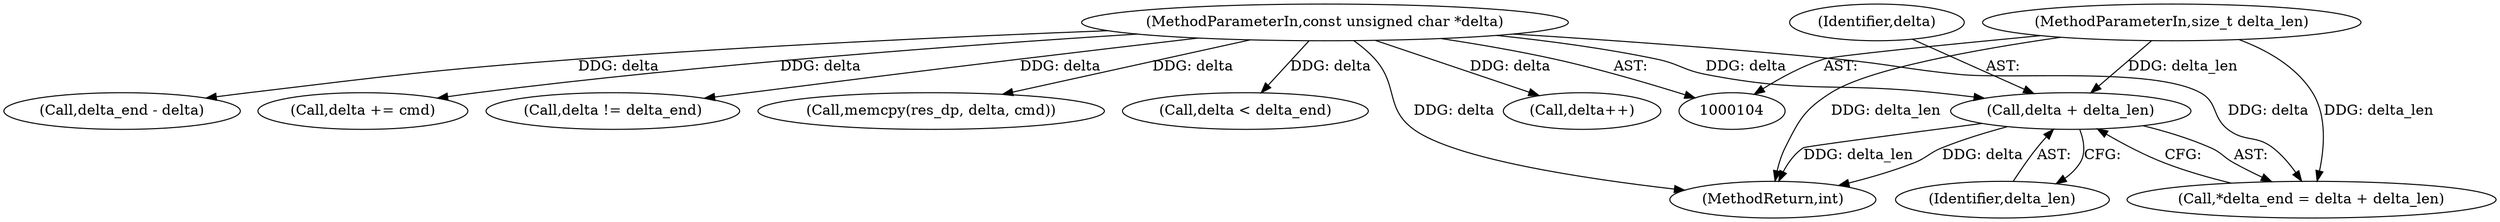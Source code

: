 digraph "0_libgit2_c1577110467b701dcbcf9439ac225ea851b47d22@pointer" {
"1000115" [label="(Call,delta + delta_len)"];
"1000109" [label="(MethodParameterIn,const unsigned char *delta)"];
"1000110" [label="(MethodParameterIn,size_t delta_len)"];
"1000307" [label="(Call,memcpy(res_dp, delta, cmd))"];
"1000191" [label="(Call,delta < delta_end)"];
"1000113" [label="(Call,*delta_end = delta + delta_len)"];
"1000117" [label="(Identifier,delta_len)"];
"1000110" [label="(MethodParameterIn,size_t delta_len)"];
"1000199" [label="(Call,delta++)"];
"1000299" [label="(Call,delta_end - delta)"];
"1000311" [label="(Call,delta += cmd)"];
"1000115" [label="(Call,delta + delta_len)"];
"1000109" [label="(MethodParameterIn,const unsigned char *delta)"];
"1000116" [label="(Identifier,delta)"];
"1000350" [label="(MethodReturn,int)"];
"1000325" [label="(Call,delta != delta_end)"];
"1000115" -> "1000113"  [label="AST: "];
"1000115" -> "1000117"  [label="CFG: "];
"1000116" -> "1000115"  [label="AST: "];
"1000117" -> "1000115"  [label="AST: "];
"1000113" -> "1000115"  [label="CFG: "];
"1000115" -> "1000350"  [label="DDG: delta_len"];
"1000115" -> "1000350"  [label="DDG: delta"];
"1000109" -> "1000115"  [label="DDG: delta"];
"1000110" -> "1000115"  [label="DDG: delta_len"];
"1000109" -> "1000104"  [label="AST: "];
"1000109" -> "1000350"  [label="DDG: delta"];
"1000109" -> "1000113"  [label="DDG: delta"];
"1000109" -> "1000191"  [label="DDG: delta"];
"1000109" -> "1000199"  [label="DDG: delta"];
"1000109" -> "1000299"  [label="DDG: delta"];
"1000109" -> "1000307"  [label="DDG: delta"];
"1000109" -> "1000311"  [label="DDG: delta"];
"1000109" -> "1000325"  [label="DDG: delta"];
"1000110" -> "1000104"  [label="AST: "];
"1000110" -> "1000350"  [label="DDG: delta_len"];
"1000110" -> "1000113"  [label="DDG: delta_len"];
}
